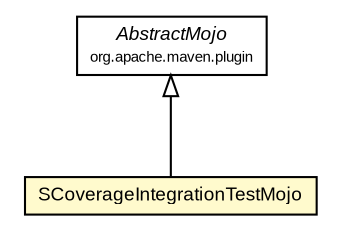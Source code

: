 #!/usr/local/bin/dot
#
# Class diagram 
# Generated by UMLGraph version R5_6-24-gf6e263 (http://www.umlgraph.org/)
#

digraph G {
	edge [fontname="arial",fontsize=10,labelfontname="arial",labelfontsize=10];
	node [fontname="arial",fontsize=10,shape=plaintext];
	nodesep=0.25;
	ranksep=0.5;
	// org.scoverage.plugin.SCoverageIntegrationTestMojo
	c180 [label=<<table title="org.scoverage.plugin.SCoverageIntegrationTestMojo" border="0" cellborder="1" cellspacing="0" cellpadding="2" port="p" bgcolor="lemonChiffon" href="./SCoverageIntegrationTestMojo.html">
		<tr><td><table border="0" cellspacing="0" cellpadding="1">
<tr><td align="center" balign="center"> SCoverageIntegrationTestMojo </td></tr>
		</table></td></tr>
		</table>>, URL="./SCoverageIntegrationTestMojo.html", fontname="arial", fontcolor="black", fontsize=9.0];
	//org.scoverage.plugin.SCoverageIntegrationTestMojo extends org.apache.maven.plugin.AbstractMojo
	c186:p -> c180:p [dir=back,arrowtail=empty];
	// org.apache.maven.plugin.AbstractMojo
	c186 [label=<<table title="org.apache.maven.plugin.AbstractMojo" border="0" cellborder="1" cellspacing="0" cellpadding="2" port="p" href="http://maven.apache.org/ref/2.2.1/maven-plugin-api/apidocs/org/apache/maven/plugin/AbstractMojo.html">
		<tr><td><table border="0" cellspacing="0" cellpadding="1">
<tr><td align="center" balign="center"><font face="arial italic"> AbstractMojo </font></td></tr>
<tr><td align="center" balign="center"><font point-size="7.0"> org.apache.maven.plugin </font></td></tr>
		</table></td></tr>
		</table>>, URL="http://maven.apache.org/ref/2.2.1/maven-plugin-api/apidocs/org/apache/maven/plugin/AbstractMojo.html", fontname="arial", fontcolor="black", fontsize=9.0];
}

